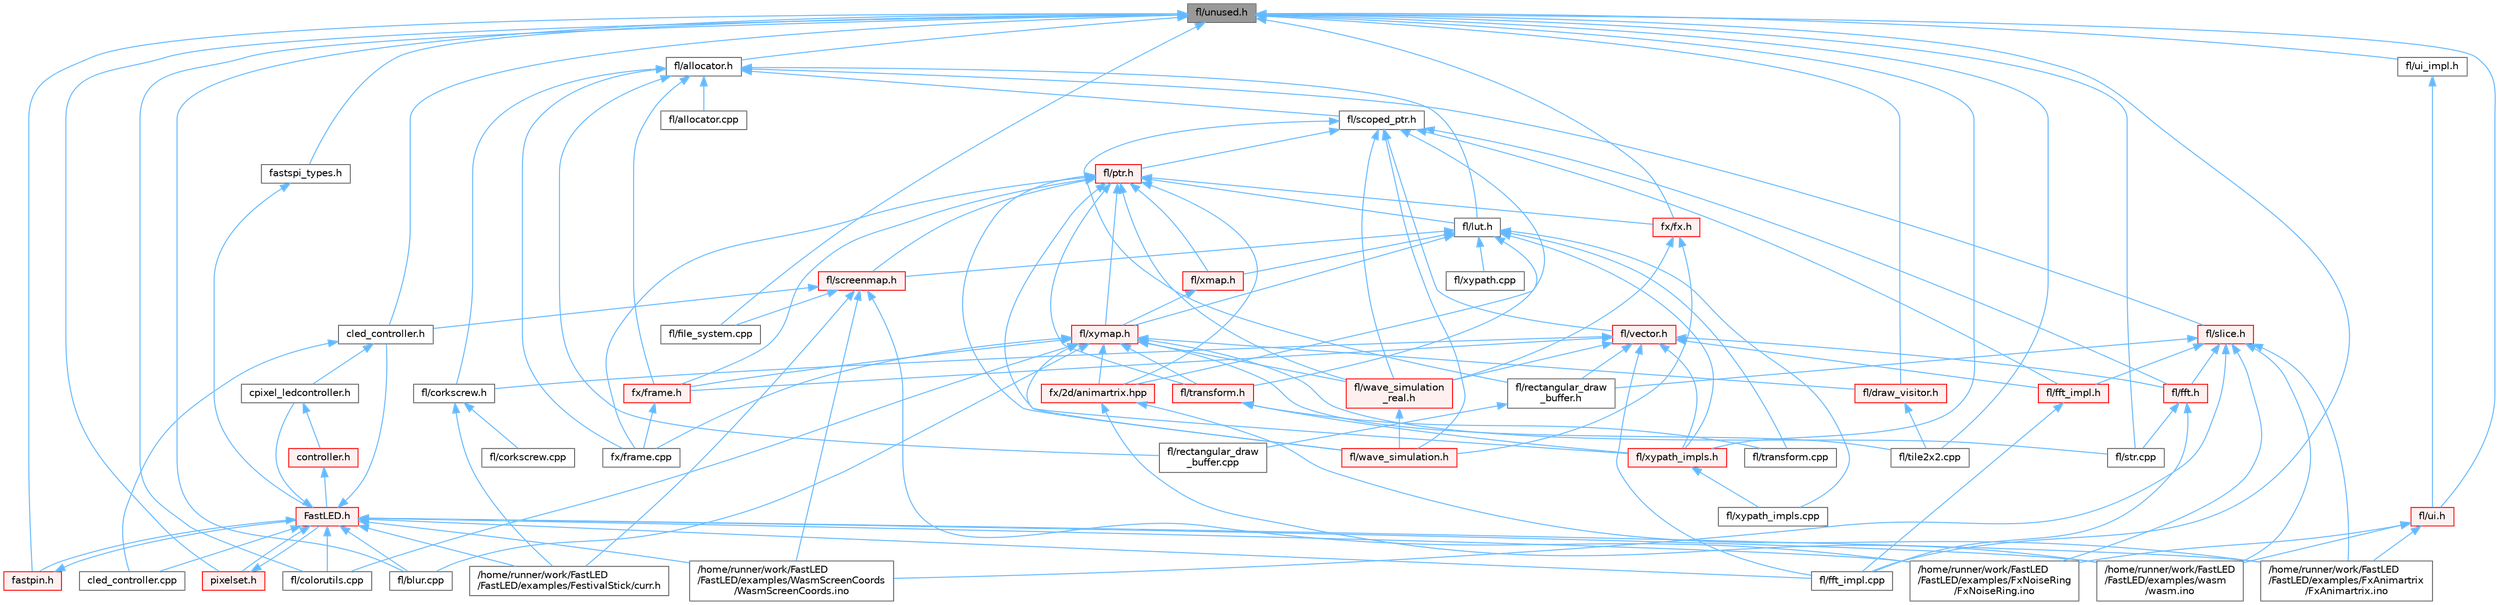 digraph "fl/unused.h"
{
 // INTERACTIVE_SVG=YES
 // LATEX_PDF_SIZE
  bgcolor="transparent";
  edge [fontname=Helvetica,fontsize=10,labelfontname=Helvetica,labelfontsize=10];
  node [fontname=Helvetica,fontsize=10,shape=box,height=0.2,width=0.4];
  Node1 [id="Node000001",label="fl/unused.h",height=0.2,width=0.4,color="gray40", fillcolor="grey60", style="filled", fontcolor="black",tooltip=" "];
  Node1 -> Node2 [id="edge1_Node000001_Node000002",dir="back",color="steelblue1",style="solid",tooltip=" "];
  Node2 [id="Node000002",label="cled_controller.h",height=0.2,width=0.4,color="grey40", fillcolor="white", style="filled",URL="$db/d6d/cled__controller_8h.html",tooltip="base definitions used by led controllers for writing out led data"];
  Node2 -> Node3 [id="edge2_Node000002_Node000003",dir="back",color="steelblue1",style="solid",tooltip=" "];
  Node3 [id="Node000003",label="cled_controller.cpp",height=0.2,width=0.4,color="grey40", fillcolor="white", style="filled",URL="$dd/dd8/cled__controller_8cpp.html",tooltip="base definitions used by led controllers for writing out led data"];
  Node2 -> Node4 [id="edge3_Node000002_Node000004",dir="back",color="steelblue1",style="solid",tooltip=" "];
  Node4 [id="Node000004",label="cpixel_ledcontroller.h",height=0.2,width=0.4,color="grey40", fillcolor="white", style="filled",URL="$d9/d57/cpixel__ledcontroller_8h.html",tooltip="defines the templated version of the CLEDController class"];
  Node4 -> Node5 [id="edge4_Node000004_Node000005",dir="back",color="steelblue1",style="solid",tooltip=" "];
  Node5 [id="Node000005",label="controller.h",height=0.2,width=0.4,color="red", fillcolor="#FFF0F0", style="filled",URL="$d2/dd9/controller_8h.html",tooltip="deprecated: base definitions used by led controllers for writing out led data"];
  Node5 -> Node6 [id="edge5_Node000005_Node000006",dir="back",color="steelblue1",style="solid",tooltip=" "];
  Node6 [id="Node000006",label="FastLED.h",height=0.2,width=0.4,color="red", fillcolor="#FFF0F0", style="filled",URL="$db/d97/_fast_l_e_d_8h.html",tooltip="central include file for FastLED, defines the CFastLED class/object"];
  Node6 -> Node27 [id="edge6_Node000006_Node000027",dir="back",color="steelblue1",style="solid",tooltip=" "];
  Node27 [id="Node000027",label="/home/runner/work/FastLED\l/FastLED/examples/FestivalStick/curr.h",height=0.2,width=0.4,color="grey40", fillcolor="white", style="filled",URL="$d4/d06/curr_8h.html",tooltip=" "];
  Node6 -> Node39 [id="edge7_Node000006_Node000039",dir="back",color="steelblue1",style="solid",tooltip=" "];
  Node39 [id="Node000039",label="/home/runner/work/FastLED\l/FastLED/examples/FxAnimartrix\l/FxAnimartrix.ino",height=0.2,width=0.4,color="grey40", fillcolor="white", style="filled",URL="$dd/d96/_fx_animartrix_8ino.html",tooltip=" "];
  Node6 -> Node44 [id="edge8_Node000006_Node000044",dir="back",color="steelblue1",style="solid",tooltip=" "];
  Node44 [id="Node000044",label="/home/runner/work/FastLED\l/FastLED/examples/FxNoiseRing\l/FxNoiseRing.ino",height=0.2,width=0.4,color="grey40", fillcolor="white", style="filled",URL="$d3/dac/_fx_noise_ring_8ino.html",tooltip=" "];
  Node6 -> Node77 [id="edge9_Node000006_Node000077",dir="back",color="steelblue1",style="solid",tooltip=" "];
  Node77 [id="Node000077",label="/home/runner/work/FastLED\l/FastLED/examples/WasmScreenCoords\l/WasmScreenCoords.ino",height=0.2,width=0.4,color="grey40", fillcolor="white", style="filled",URL="$dc/d4d/_wasm_screen_coords_8ino.html",tooltip="Simple test for screen coordinates in the web compiled version of FastLED."];
  Node6 -> Node86 [id="edge10_Node000006_Node000086",dir="back",color="steelblue1",style="solid",tooltip=" "];
  Node86 [id="Node000086",label="/home/runner/work/FastLED\l/FastLED/examples/wasm\l/wasm.ino",height=0.2,width=0.4,color="grey40", fillcolor="white", style="filled",URL="$d7/dd3/wasm_8ino.html",tooltip="Demonstrates an advanced ino file with multiple effects and UI elements."];
  Node6 -> Node3 [id="edge11_Node000006_Node000003",dir="back",color="steelblue1",style="solid",tooltip=" "];
  Node6 -> Node2 [id="edge12_Node000006_Node000002",dir="back",color="steelblue1",style="solid",tooltip=" "];
  Node6 -> Node4 [id="edge13_Node000006_Node000004",dir="back",color="steelblue1",style="solid",tooltip=" "];
  Node6 -> Node96 [id="edge14_Node000006_Node000096",dir="back",color="steelblue1",style="solid",tooltip=" "];
  Node96 [id="Node000096",label="fastpin.h",height=0.2,width=0.4,color="red", fillcolor="#FFF0F0", style="filled",URL="$db/d65/fastpin_8h.html",tooltip="Class base definitions for defining fast pin access."];
  Node96 -> Node6 [id="edge15_Node000096_Node000006",dir="back",color="steelblue1",style="solid",tooltip=" "];
  Node6 -> Node101 [id="edge16_Node000006_Node000101",dir="back",color="steelblue1",style="solid",tooltip=" "];
  Node101 [id="Node000101",label="fl/blur.cpp",height=0.2,width=0.4,color="grey40", fillcolor="white", style="filled",URL="$de/dc8/blur_8cpp.html",tooltip=" "];
  Node6 -> Node102 [id="edge17_Node000006_Node000102",dir="back",color="steelblue1",style="solid",tooltip=" "];
  Node102 [id="Node000102",label="fl/colorutils.cpp",height=0.2,width=0.4,color="grey40", fillcolor="white", style="filled",URL="$da/d2d/colorutils_8cpp.html",tooltip="Misc utility functions for palettes, blending, and more."];
  Node6 -> Node103 [id="edge18_Node000006_Node000103",dir="back",color="steelblue1",style="solid",tooltip=" "];
  Node103 [id="Node000103",label="fl/fft_impl.cpp",height=0.2,width=0.4,color="grey40", fillcolor="white", style="filled",URL="$d1/dff/fft__impl_8cpp.html",tooltip=" "];
  Node6 -> Node129 [id="edge19_Node000006_Node000129",dir="back",color="steelblue1",style="solid",tooltip=" "];
  Node129 [id="Node000129",label="pixelset.h",height=0.2,width=0.4,color="red", fillcolor="#FFF0F0", style="filled",URL="$d4/d46/pixelset_8h.html",tooltip="Declares classes for managing logical groups of LEDs."];
  Node129 -> Node6 [id="edge20_Node000129_Node000006",dir="back",color="steelblue1",style="solid",tooltip=" "];
  Node1 -> Node96 [id="edge21_Node000001_Node000096",dir="back",color="steelblue1",style="solid",tooltip=" "];
  Node1 -> Node139 [id="edge22_Node000001_Node000139",dir="back",color="steelblue1",style="solid",tooltip=" "];
  Node139 [id="Node000139",label="fastspi_types.h",height=0.2,width=0.4,color="grey40", fillcolor="white", style="filled",URL="$d2/ddb/fastspi__types_8h.html",tooltip="Data types and constants used by SPI interfaces."];
  Node139 -> Node6 [id="edge23_Node000139_Node000006",dir="back",color="steelblue1",style="solid",tooltip=" "];
  Node1 -> Node140 [id="edge24_Node000001_Node000140",dir="back",color="steelblue1",style="solid",tooltip=" "];
  Node140 [id="Node000140",label="fl/allocator.h",height=0.2,width=0.4,color="grey40", fillcolor="white", style="filled",URL="$da/da9/allocator_8h.html",tooltip=" "];
  Node140 -> Node141 [id="edge25_Node000140_Node000141",dir="back",color="steelblue1",style="solid",tooltip=" "];
  Node141 [id="Node000141",label="fl/allocator.cpp",height=0.2,width=0.4,color="grey40", fillcolor="white", style="filled",URL="$d6/d89/allocator_8cpp.html",tooltip=" "];
  Node140 -> Node142 [id="edge26_Node000140_Node000142",dir="back",color="steelblue1",style="solid",tooltip=" "];
  Node142 [id="Node000142",label="fl/corkscrew.h",height=0.2,width=0.4,color="grey40", fillcolor="white", style="filled",URL="$d5/d61/corkscrew_8h.html",tooltip="Corkscrew projection utilities."];
  Node142 -> Node27 [id="edge27_Node000142_Node000027",dir="back",color="steelblue1",style="solid",tooltip=" "];
  Node142 -> Node143 [id="edge28_Node000142_Node000143",dir="back",color="steelblue1",style="solid",tooltip=" "];
  Node143 [id="Node000143",label="fl/corkscrew.cpp",height=0.2,width=0.4,color="grey40", fillcolor="white", style="filled",URL="$d3/d9b/corkscrew_8cpp.html",tooltip=" "];
  Node140 -> Node144 [id="edge29_Node000140_Node000144",dir="back",color="steelblue1",style="solid",tooltip=" "];
  Node144 [id="Node000144",label="fl/lut.h",height=0.2,width=0.4,color="grey40", fillcolor="white", style="filled",URL="$db/d54/lut_8h.html",tooltip=" "];
  Node144 -> Node145 [id="edge30_Node000144_Node000145",dir="back",color="steelblue1",style="solid",tooltip=" "];
  Node145 [id="Node000145",label="fl/screenmap.h",height=0.2,width=0.4,color="red", fillcolor="#FFF0F0", style="filled",URL="$d7/d97/screenmap_8h.html",tooltip=" "];
  Node145 -> Node27 [id="edge31_Node000145_Node000027",dir="back",color="steelblue1",style="solid",tooltip=" "];
  Node145 -> Node44 [id="edge32_Node000145_Node000044",dir="back",color="steelblue1",style="solid",tooltip=" "];
  Node145 -> Node77 [id="edge33_Node000145_Node000077",dir="back",color="steelblue1",style="solid",tooltip=" "];
  Node145 -> Node2 [id="edge34_Node000145_Node000002",dir="back",color="steelblue1",style="solid",tooltip=" "];
  Node145 -> Node158 [id="edge35_Node000145_Node000158",dir="back",color="steelblue1",style="solid",tooltip=" "];
  Node158 [id="Node000158",label="fl/file_system.cpp",height=0.2,width=0.4,color="grey40", fillcolor="white", style="filled",URL="$d4/d37/file__system_8cpp.html",tooltip=" "];
  Node144 -> Node161 [id="edge36_Node000144_Node000161",dir="back",color="steelblue1",style="solid",tooltip=" "];
  Node161 [id="Node000161",label="fl/transform.cpp",height=0.2,width=0.4,color="grey40", fillcolor="white", style="filled",URL="$d8/d8c/transform_8cpp.html",tooltip=" "];
  Node144 -> Node162 [id="edge37_Node000144_Node000162",dir="back",color="steelblue1",style="solid",tooltip=" "];
  Node162 [id="Node000162",label="fl/transform.h",height=0.2,width=0.4,color="red", fillcolor="#FFF0F0", style="filled",URL="$d2/d80/transform_8h.html",tooltip=" "];
  Node162 -> Node161 [id="edge38_Node000162_Node000161",dir="back",color="steelblue1",style="solid",tooltip=" "];
  Node162 -> Node170 [id="edge39_Node000162_Node000170",dir="back",color="steelblue1",style="solid",tooltip=" "];
  Node170 [id="Node000170",label="fl/xypath_impls.h",height=0.2,width=0.4,color="red", fillcolor="#FFF0F0", style="filled",URL="$d8/d5f/xypath__impls_8h.html",tooltip=" "];
  Node170 -> Node171 [id="edge40_Node000170_Node000171",dir="back",color="steelblue1",style="solid",tooltip=" "];
  Node171 [id="Node000171",label="fl/xypath_impls.cpp",height=0.2,width=0.4,color="grey40", fillcolor="white", style="filled",URL="$d4/db1/xypath__impls_8cpp.html",tooltip=" "];
  Node144 -> Node173 [id="edge41_Node000144_Node000173",dir="back",color="steelblue1",style="solid",tooltip=" "];
  Node173 [id="Node000173",label="fl/xmap.h",height=0.2,width=0.4,color="red", fillcolor="#FFF0F0", style="filled",URL="$dd/dcc/xmap_8h.html",tooltip=" "];
  Node173 -> Node175 [id="edge42_Node000173_Node000175",dir="back",color="steelblue1",style="solid",tooltip=" "];
  Node175 [id="Node000175",label="fl/xymap.h",height=0.2,width=0.4,color="red", fillcolor="#FFF0F0", style="filled",URL="$da/d61/xymap_8h.html",tooltip=" "];
  Node175 -> Node101 [id="edge43_Node000175_Node000101",dir="back",color="steelblue1",style="solid",tooltip=" "];
  Node175 -> Node102 [id="edge44_Node000175_Node000102",dir="back",color="steelblue1",style="solid",tooltip=" "];
  Node175 -> Node184 [id="edge45_Node000175_Node000184",dir="back",color="steelblue1",style="solid",tooltip=" "];
  Node184 [id="Node000184",label="fl/draw_visitor.h",height=0.2,width=0.4,color="red", fillcolor="#FFF0F0", style="filled",URL="$d0/d4f/draw__visitor_8h.html",tooltip=" "];
  Node184 -> Node186 [id="edge46_Node000184_Node000186",dir="back",color="steelblue1",style="solid",tooltip=" "];
  Node186 [id="Node000186",label="fl/tile2x2.cpp",height=0.2,width=0.4,color="grey40", fillcolor="white", style="filled",URL="$db/d15/tile2x2_8cpp.html",tooltip=" "];
  Node175 -> Node193 [id="edge47_Node000175_Node000193",dir="back",color="steelblue1",style="solid",tooltip=" "];
  Node193 [id="Node000193",label="fl/str.cpp",height=0.2,width=0.4,color="grey40", fillcolor="white", style="filled",URL="$d1/d1f/str_8cpp.html",tooltip=" "];
  Node175 -> Node186 [id="edge48_Node000175_Node000186",dir="back",color="steelblue1",style="solid",tooltip=" "];
  Node175 -> Node162 [id="edge49_Node000175_Node000162",dir="back",color="steelblue1",style="solid",tooltip=" "];
  Node175 -> Node198 [id="edge50_Node000175_Node000198",dir="back",color="steelblue1",style="solid",tooltip=" "];
  Node198 [id="Node000198",label="fl/wave_simulation.h",height=0.2,width=0.4,color="red", fillcolor="#FFF0F0", style="filled",URL="$dc/d36/wave__simulation_8h.html",tooltip=" "];
  Node175 -> Node200 [id="edge51_Node000175_Node000200",dir="back",color="steelblue1",style="solid",tooltip=" "];
  Node200 [id="Node000200",label="fl/wave_simulation\l_real.h",height=0.2,width=0.4,color="red", fillcolor="#FFF0F0", style="filled",URL="$dd/d8e/wave__simulation__real_8h.html",tooltip=" "];
  Node200 -> Node198 [id="edge52_Node000200_Node000198",dir="back",color="steelblue1",style="solid",tooltip=" "];
  Node175 -> Node202 [id="edge53_Node000175_Node000202",dir="back",color="steelblue1",style="solid",tooltip=" "];
  Node202 [id="Node000202",label="fx/2d/animartrix.hpp",height=0.2,width=0.4,color="red", fillcolor="#FFF0F0", style="filled",URL="$d3/dc3/animartrix_8hpp.html",tooltip=" "];
  Node202 -> Node39 [id="edge54_Node000202_Node000039",dir="back",color="steelblue1",style="solid",tooltip=" "];
  Node202 -> Node86 [id="edge55_Node000202_Node000086",dir="back",color="steelblue1",style="solid",tooltip=" "];
  Node175 -> Node204 [id="edge56_Node000175_Node000204",dir="back",color="steelblue1",style="solid",tooltip=" "];
  Node204 [id="Node000204",label="fx/frame.cpp",height=0.2,width=0.4,color="grey40", fillcolor="white", style="filled",URL="$da/d14/frame_8cpp.html",tooltip=" "];
  Node175 -> Node205 [id="edge57_Node000175_Node000205",dir="back",color="steelblue1",style="solid",tooltip=" "];
  Node205 [id="Node000205",label="fx/frame.h",height=0.2,width=0.4,color="red", fillcolor="#FFF0F0", style="filled",URL="$df/d7d/frame_8h.html",tooltip=" "];
  Node205 -> Node204 [id="edge58_Node000205_Node000204",dir="back",color="steelblue1",style="solid",tooltip=" "];
  Node144 -> Node175 [id="edge59_Node000144_Node000175",dir="back",color="steelblue1",style="solid",tooltip=" "];
  Node144 -> Node168 [id="edge60_Node000144_Node000168",dir="back",color="steelblue1",style="solid",tooltip=" "];
  Node168 [id="Node000168",label="fl/xypath.cpp",height=0.2,width=0.4,color="grey40", fillcolor="white", style="filled",URL="$d4/d78/xypath_8cpp.html",tooltip=" "];
  Node144 -> Node171 [id="edge61_Node000144_Node000171",dir="back",color="steelblue1",style="solid",tooltip=" "];
  Node144 -> Node170 [id="edge62_Node000144_Node000170",dir="back",color="steelblue1",style="solid",tooltip=" "];
  Node140 -> Node219 [id="edge63_Node000140_Node000219",dir="back",color="steelblue1",style="solid",tooltip=" "];
  Node219 [id="Node000219",label="fl/rectangular_draw\l_buffer.cpp",height=0.2,width=0.4,color="grey40", fillcolor="white", style="filled",URL="$d3/d8d/rectangular__draw__buffer_8cpp.html",tooltip=" "];
  Node140 -> Node220 [id="edge64_Node000140_Node000220",dir="back",color="steelblue1",style="solid",tooltip=" "];
  Node220 [id="Node000220",label="fl/scoped_ptr.h",height=0.2,width=0.4,color="grey40", fillcolor="white", style="filled",URL="$d0/d44/scoped__ptr_8h.html",tooltip=" "];
  Node220 -> Node221 [id="edge65_Node000220_Node000221",dir="back",color="steelblue1",style="solid",tooltip=" "];
  Node221 [id="Node000221",label="fl/fft.h",height=0.2,width=0.4,color="red", fillcolor="#FFF0F0", style="filled",URL="$d7/d76/fft_8h.html",tooltip=" "];
  Node221 -> Node103 [id="edge66_Node000221_Node000103",dir="back",color="steelblue1",style="solid",tooltip=" "];
  Node221 -> Node193 [id="edge67_Node000221_Node000193",dir="back",color="steelblue1",style="solid",tooltip=" "];
  Node220 -> Node226 [id="edge68_Node000220_Node000226",dir="back",color="steelblue1",style="solid",tooltip=" "];
  Node226 [id="Node000226",label="fl/fft_impl.h",height=0.2,width=0.4,color="red", fillcolor="#FFF0F0", style="filled",URL="$df/d73/fft__impl_8h.html",tooltip=" "];
  Node226 -> Node103 [id="edge69_Node000226_Node000103",dir="back",color="steelblue1",style="solid",tooltip=" "];
  Node220 -> Node227 [id="edge70_Node000220_Node000227",dir="back",color="steelblue1",style="solid",tooltip=" "];
  Node227 [id="Node000227",label="fl/ptr.h",height=0.2,width=0.4,color="red", fillcolor="#FFF0F0", style="filled",URL="$dd/d98/ptr_8h.html",tooltip=" "];
  Node227 -> Node144 [id="edge71_Node000227_Node000144",dir="back",color="steelblue1",style="solid",tooltip=" "];
  Node227 -> Node145 [id="edge72_Node000227_Node000145",dir="back",color="steelblue1",style="solid",tooltip=" "];
  Node227 -> Node162 [id="edge73_Node000227_Node000162",dir="back",color="steelblue1",style="solid",tooltip=" "];
  Node227 -> Node198 [id="edge74_Node000227_Node000198",dir="back",color="steelblue1",style="solid",tooltip=" "];
  Node227 -> Node200 [id="edge75_Node000227_Node000200",dir="back",color="steelblue1",style="solid",tooltip=" "];
  Node227 -> Node173 [id="edge76_Node000227_Node000173",dir="back",color="steelblue1",style="solid",tooltip=" "];
  Node227 -> Node175 [id="edge77_Node000227_Node000175",dir="back",color="steelblue1",style="solid",tooltip=" "];
  Node227 -> Node170 [id="edge78_Node000227_Node000170",dir="back",color="steelblue1",style="solid",tooltip=" "];
  Node227 -> Node202 [id="edge79_Node000227_Node000202",dir="back",color="steelblue1",style="solid",tooltip=" "];
  Node227 -> Node204 [id="edge80_Node000227_Node000204",dir="back",color="steelblue1",style="solid",tooltip=" "];
  Node227 -> Node205 [id="edge81_Node000227_Node000205",dir="back",color="steelblue1",style="solid",tooltip=" "];
  Node227 -> Node274 [id="edge82_Node000227_Node000274",dir="back",color="steelblue1",style="solid",tooltip=" "];
  Node274 [id="Node000274",label="fx/fx.h",height=0.2,width=0.4,color="red", fillcolor="#FFF0F0", style="filled",URL="$df/d44/src_2fx_2fx_8h.html",tooltip=" "];
  Node274 -> Node198 [id="edge83_Node000274_Node000198",dir="back",color="steelblue1",style="solid",tooltip=" "];
  Node274 -> Node200 [id="edge84_Node000274_Node000200",dir="back",color="steelblue1",style="solid",tooltip=" "];
  Node220 -> Node244 [id="edge85_Node000220_Node000244",dir="back",color="steelblue1",style="solid",tooltip=" "];
  Node244 [id="Node000244",label="fl/rectangular_draw\l_buffer.h",height=0.2,width=0.4,color="grey40", fillcolor="white", style="filled",URL="$d9/df3/rectangular__draw__buffer_8h.html",tooltip=" "];
  Node244 -> Node219 [id="edge86_Node000244_Node000219",dir="back",color="steelblue1",style="solid",tooltip=" "];
  Node220 -> Node236 [id="edge87_Node000220_Node000236",dir="back",color="steelblue1",style="solid",tooltip=" "];
  Node236 [id="Node000236",label="fl/vector.h",height=0.2,width=0.4,color="red", fillcolor="#FFF0F0", style="filled",URL="$d6/d68/vector_8h.html",tooltip=" "];
  Node236 -> Node142 [id="edge88_Node000236_Node000142",dir="back",color="steelblue1",style="solid",tooltip=" "];
  Node236 -> Node221 [id="edge89_Node000236_Node000221",dir="back",color="steelblue1",style="solid",tooltip=" "];
  Node236 -> Node103 [id="edge90_Node000236_Node000103",dir="back",color="steelblue1",style="solid",tooltip=" "];
  Node236 -> Node226 [id="edge91_Node000236_Node000226",dir="back",color="steelblue1",style="solid",tooltip=" "];
  Node236 -> Node244 [id="edge92_Node000236_Node000244",dir="back",color="steelblue1",style="solid",tooltip=" "];
  Node236 -> Node200 [id="edge93_Node000236_Node000200",dir="back",color="steelblue1",style="solid",tooltip=" "];
  Node236 -> Node170 [id="edge94_Node000236_Node000170",dir="back",color="steelblue1",style="solid",tooltip=" "];
  Node236 -> Node205 [id="edge95_Node000236_Node000205",dir="back",color="steelblue1",style="solid",tooltip=" "];
  Node220 -> Node198 [id="edge96_Node000220_Node000198",dir="back",color="steelblue1",style="solid",tooltip=" "];
  Node220 -> Node200 [id="edge97_Node000220_Node000200",dir="back",color="steelblue1",style="solid",tooltip=" "];
  Node220 -> Node202 [id="edge98_Node000220_Node000202",dir="back",color="steelblue1",style="solid",tooltip=" "];
  Node140 -> Node279 [id="edge99_Node000140_Node000279",dir="back",color="steelblue1",style="solid",tooltip=" "];
  Node279 [id="Node000279",label="fl/slice.h",height=0.2,width=0.4,color="red", fillcolor="#FFF0F0", style="filled",URL="$d0/d48/slice_8h.html",tooltip=" "];
  Node279 -> Node39 [id="edge100_Node000279_Node000039",dir="back",color="steelblue1",style="solid",tooltip=" "];
  Node279 -> Node44 [id="edge101_Node000279_Node000044",dir="back",color="steelblue1",style="solid",tooltip=" "];
  Node279 -> Node77 [id="edge102_Node000279_Node000077",dir="back",color="steelblue1",style="solid",tooltip=" "];
  Node279 -> Node86 [id="edge103_Node000279_Node000086",dir="back",color="steelblue1",style="solid",tooltip=" "];
  Node279 -> Node221 [id="edge104_Node000279_Node000221",dir="back",color="steelblue1",style="solid",tooltip=" "];
  Node279 -> Node226 [id="edge105_Node000279_Node000226",dir="back",color="steelblue1",style="solid",tooltip=" "];
  Node279 -> Node244 [id="edge106_Node000279_Node000244",dir="back",color="steelblue1",style="solid",tooltip=" "];
  Node140 -> Node204 [id="edge107_Node000140_Node000204",dir="back",color="steelblue1",style="solid",tooltip=" "];
  Node140 -> Node205 [id="edge108_Node000140_Node000205",dir="back",color="steelblue1",style="solid",tooltip=" "];
  Node1 -> Node101 [id="edge109_Node000001_Node000101",dir="back",color="steelblue1",style="solid",tooltip=" "];
  Node1 -> Node102 [id="edge110_Node000001_Node000102",dir="back",color="steelblue1",style="solid",tooltip=" "];
  Node1 -> Node184 [id="edge111_Node000001_Node000184",dir="back",color="steelblue1",style="solid",tooltip=" "];
  Node1 -> Node103 [id="edge112_Node000001_Node000103",dir="back",color="steelblue1",style="solid",tooltip=" "];
  Node1 -> Node158 [id="edge113_Node000001_Node000158",dir="back",color="steelblue1",style="solid",tooltip=" "];
  Node1 -> Node193 [id="edge114_Node000001_Node000193",dir="back",color="steelblue1",style="solid",tooltip=" "];
  Node1 -> Node186 [id="edge115_Node000001_Node000186",dir="back",color="steelblue1",style="solid",tooltip=" "];
  Node1 -> Node149 [id="edge116_Node000001_Node000149",dir="back",color="steelblue1",style="solid",tooltip=" "];
  Node149 [id="Node000149",label="fl/ui.h",height=0.2,width=0.4,color="red", fillcolor="#FFF0F0", style="filled",URL="$d9/d3b/ui_8h.html",tooltip=" "];
  Node149 -> Node39 [id="edge117_Node000149_Node000039",dir="back",color="steelblue1",style="solid",tooltip=" "];
  Node149 -> Node44 [id="edge118_Node000149_Node000044",dir="back",color="steelblue1",style="solid",tooltip=" "];
  Node149 -> Node86 [id="edge119_Node000149_Node000086",dir="back",color="steelblue1",style="solid",tooltip=" "];
  Node1 -> Node224 [id="edge120_Node000001_Node000224",dir="back",color="steelblue1",style="solid",tooltip=" "];
  Node224 [id="Node000224",label="fl/ui_impl.h",height=0.2,width=0.4,color="grey40", fillcolor="white", style="filled",URL="$d6/dc0/ui__impl_8h.html",tooltip=" "];
  Node224 -> Node149 [id="edge121_Node000224_Node000149",dir="back",color="steelblue1",style="solid",tooltip=" "];
  Node1 -> Node170 [id="edge122_Node000001_Node000170",dir="back",color="steelblue1",style="solid",tooltip=" "];
  Node1 -> Node274 [id="edge123_Node000001_Node000274",dir="back",color="steelblue1",style="solid",tooltip=" "];
  Node1 -> Node129 [id="edge124_Node000001_Node000129",dir="back",color="steelblue1",style="solid",tooltip=" "];
}
